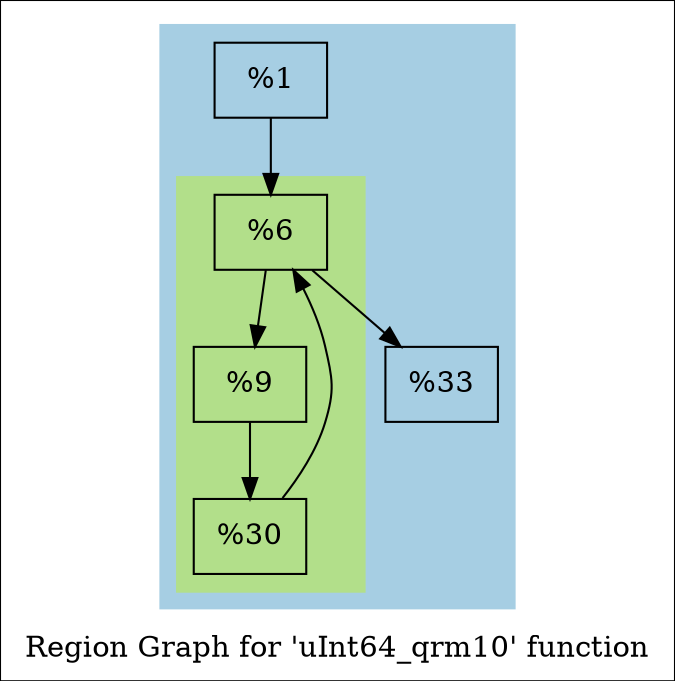 digraph "Region Graph for 'uInt64_qrm10' function" {
	label="Region Graph for 'uInt64_qrm10' function";

	Node0x1367d70 [shape=record,label="{%1}"];
	Node0x1367d70 -> Node0x1381450;
	Node0x1381450 [shape=record,label="{%6}"];
	Node0x1381450 -> Node0x14477e0;
	Node0x1381450 -> Node0x135b400;
	Node0x14477e0 [shape=record,label="{%9}"];
	Node0x14477e0 -> Node0x13463c0;
	Node0x13463c0 [shape=record,label="{%30}"];
	Node0x13463c0 -> Node0x1381450[constraint=false];
	Node0x135b400 [shape=record,label="{%33}"];
	colorscheme = "paired12"
        subgraph cluster_0x139ee90 {
          label = "";
          style = filled;
          color = 1
          subgraph cluster_0x145a750 {
            label = "";
            style = filled;
            color = 3
            Node0x1381450;
            Node0x14477e0;
            Node0x13463c0;
          }
          Node0x1367d70;
          Node0x135b400;
        }
}
